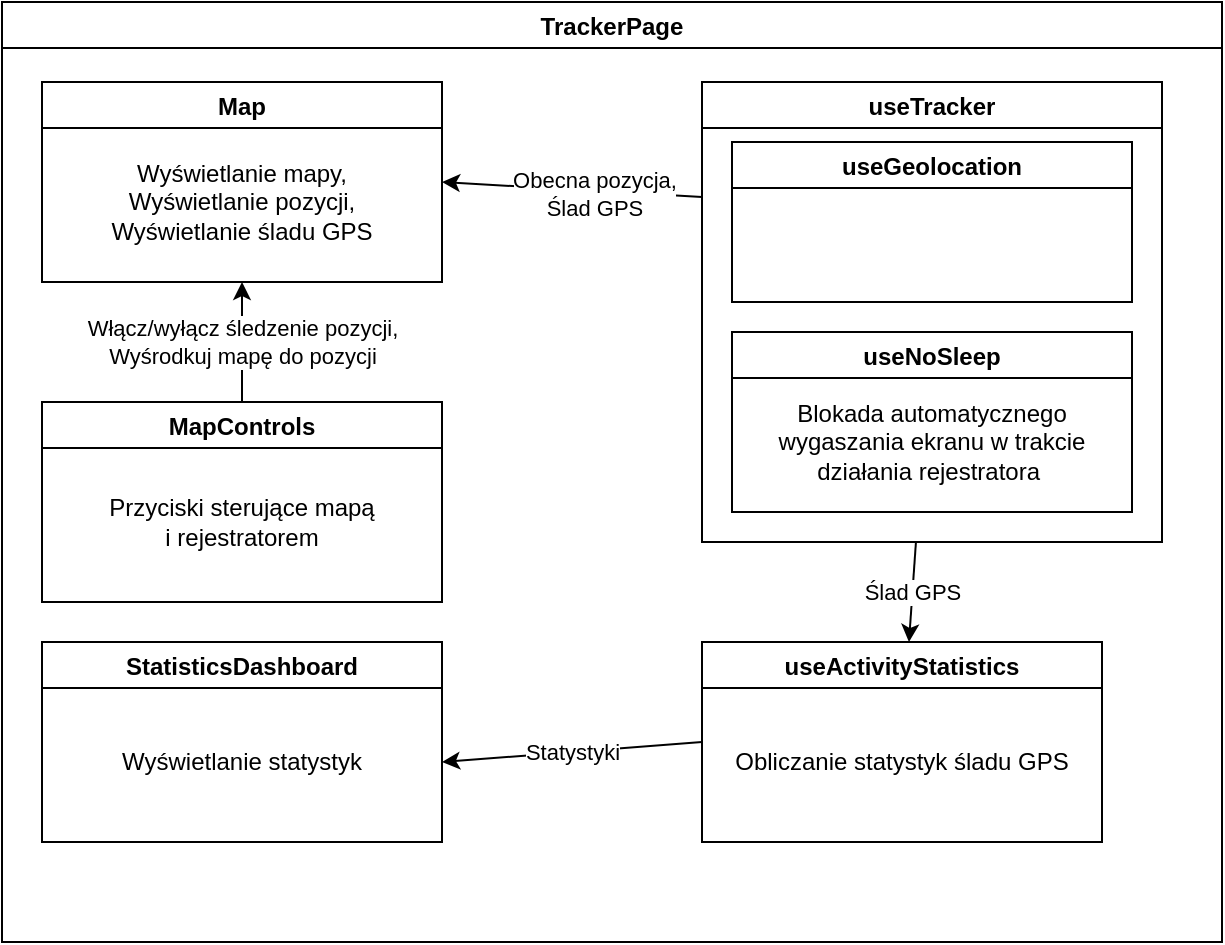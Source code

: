 <mxfile version="15.8.4" type="device"><diagram id="2wjZPuraGYz3Q9bAs9dt" name="Page-1"><mxGraphModel dx="1143" dy="461" grid="1" gridSize="10" guides="1" tooltips="1" connect="1" arrows="1" fold="1" page="1" pageScale="1" pageWidth="850" pageHeight="1100" math="0" shadow="0"><root><mxCell id="0"/><mxCell id="1" parent="0"/><mxCell id="Og2nf9S1jINEYkL1omSU-5" value="TrackerPage" style="swimlane;" vertex="1" parent="1"><mxGeometry width="610" height="470" as="geometry"/></mxCell><mxCell id="Og2nf9S1jINEYkL1omSU-27" value="Ślad GPS" style="rounded=0;orthogonalLoop=1;jettySize=auto;html=1;" edge="1" parent="Og2nf9S1jINEYkL1omSU-5" source="Og2nf9S1jINEYkL1omSU-3" target="Og2nf9S1jINEYkL1omSU-21"><mxGeometry relative="1" as="geometry"/></mxCell><mxCell id="Og2nf9S1jINEYkL1omSU-3" value="useTracker" style="swimlane;" vertex="1" parent="Og2nf9S1jINEYkL1omSU-5"><mxGeometry x="350" y="40" width="230" height="230" as="geometry"/></mxCell><mxCell id="Og2nf9S1jINEYkL1omSU-2" value="useGeolocation" style="swimlane;" vertex="1" parent="Og2nf9S1jINEYkL1omSU-3"><mxGeometry x="15" y="30" width="200" height="80" as="geometry"/></mxCell><mxCell id="Og2nf9S1jINEYkL1omSU-4" value="useNoSleep" style="swimlane;" vertex="1" parent="Og2nf9S1jINEYkL1omSU-3"><mxGeometry x="15" y="125" width="200" height="90" as="geometry"/></mxCell><mxCell id="Og2nf9S1jINEYkL1omSU-20" value="Blokada automatycznego wygaszania ekranu w trakcie działania rejestratora&amp;nbsp;" style="text;html=1;strokeColor=none;fillColor=none;align=center;verticalAlign=middle;whiteSpace=wrap;rounded=0;" vertex="1" parent="Og2nf9S1jINEYkL1omSU-4"><mxGeometry y="20" width="200" height="70" as="geometry"/></mxCell><mxCell id="Og2nf9S1jINEYkL1omSU-6" value="Map" style="swimlane;" vertex="1" parent="Og2nf9S1jINEYkL1omSU-5"><mxGeometry x="20" y="40" width="200" height="100" as="geometry"/></mxCell><mxCell id="Og2nf9S1jINEYkL1omSU-18" value="Wyświetlanie mapy,&lt;br&gt;Wyświetlanie pozycji,&lt;br&gt;Wyświetlanie śladu GPS" style="text;html=1;strokeColor=none;fillColor=none;align=center;verticalAlign=middle;whiteSpace=wrap;rounded=0;" vertex="1" parent="Og2nf9S1jINEYkL1omSU-6"><mxGeometry y="20" width="200" height="80" as="geometry"/></mxCell><mxCell id="Og2nf9S1jINEYkL1omSU-30" value="Włącz/wyłącz śledzenie pozycji,&lt;br&gt;Wyśrodkuj mapę do pozycji" style="edgeStyle=none;rounded=0;orthogonalLoop=1;jettySize=auto;html=1;" edge="1" parent="Og2nf9S1jINEYkL1omSU-5" source="Og2nf9S1jINEYkL1omSU-12" target="Og2nf9S1jINEYkL1omSU-18"><mxGeometry relative="1" as="geometry"/></mxCell><mxCell id="Og2nf9S1jINEYkL1omSU-12" value="MapControls" style="swimlane;" vertex="1" parent="Og2nf9S1jINEYkL1omSU-5"><mxGeometry x="20" y="200" width="200" height="100" as="geometry"/></mxCell><mxCell id="Og2nf9S1jINEYkL1omSU-28" value="Przyciski sterujące mapą &lt;br&gt;i rejestratorem" style="text;html=1;strokeColor=none;fillColor=none;align=center;verticalAlign=middle;whiteSpace=wrap;rounded=0;" vertex="1" parent="Og2nf9S1jINEYkL1omSU-12"><mxGeometry y="20" width="200" height="80" as="geometry"/></mxCell><mxCell id="Og2nf9S1jINEYkL1omSU-13" value="StatisticsDashboard" style="swimlane;" vertex="1" parent="Og2nf9S1jINEYkL1omSU-5"><mxGeometry x="20" y="320" width="200" height="100" as="geometry"/></mxCell><mxCell id="Og2nf9S1jINEYkL1omSU-23" value="Wyświetlanie statystyk" style="text;html=1;strokeColor=none;fillColor=none;align=center;verticalAlign=middle;whiteSpace=wrap;rounded=0;" vertex="1" parent="Og2nf9S1jINEYkL1omSU-13"><mxGeometry y="20" width="200" height="80" as="geometry"/></mxCell><mxCell id="Og2nf9S1jINEYkL1omSU-16" value="" style="endArrow=classic;html=1;rounded=0;exitX=0;exitY=0.25;exitDx=0;exitDy=0;entryX=1;entryY=0.5;entryDx=0;entryDy=0;" edge="1" parent="Og2nf9S1jINEYkL1omSU-5" source="Og2nf9S1jINEYkL1omSU-3" target="Og2nf9S1jINEYkL1omSU-6"><mxGeometry width="50" height="50" relative="1" as="geometry"><mxPoint x="300" y="260" as="sourcePoint"/><mxPoint x="350" y="210" as="targetPoint"/></mxGeometry></mxCell><mxCell id="Og2nf9S1jINEYkL1omSU-17" value="Obecna pozycja,&lt;br&gt;Ślad GPS" style="edgeLabel;html=1;align=center;verticalAlign=middle;resizable=0;points=[];" vertex="1" connectable="0" parent="Og2nf9S1jINEYkL1omSU-16"><mxGeometry x="-0.162" y="1" relative="1" as="geometry"><mxPoint as="offset"/></mxGeometry></mxCell><mxCell id="Og2nf9S1jINEYkL1omSU-31" value="Statystyki" style="edgeStyle=none;rounded=0;orthogonalLoop=1;jettySize=auto;html=1;entryX=1;entryY=0.5;entryDx=0;entryDy=0;exitX=0;exitY=0.5;exitDx=0;exitDy=0;" edge="1" parent="Og2nf9S1jINEYkL1omSU-5" source="Og2nf9S1jINEYkL1omSU-21" target="Og2nf9S1jINEYkL1omSU-23"><mxGeometry relative="1" as="geometry"/></mxCell><mxCell id="Og2nf9S1jINEYkL1omSU-21" value="useActivityStatistics" style="swimlane;" vertex="1" parent="Og2nf9S1jINEYkL1omSU-5"><mxGeometry x="350" y="320" width="200" height="100" as="geometry"/></mxCell><mxCell id="Og2nf9S1jINEYkL1omSU-33" value="Obliczanie statystyk śladu GPS" style="text;html=1;strokeColor=none;fillColor=none;align=center;verticalAlign=middle;whiteSpace=wrap;rounded=0;" vertex="1" parent="Og2nf9S1jINEYkL1omSU-21"><mxGeometry y="20" width="200" height="80" as="geometry"/></mxCell></root></mxGraphModel></diagram></mxfile>
